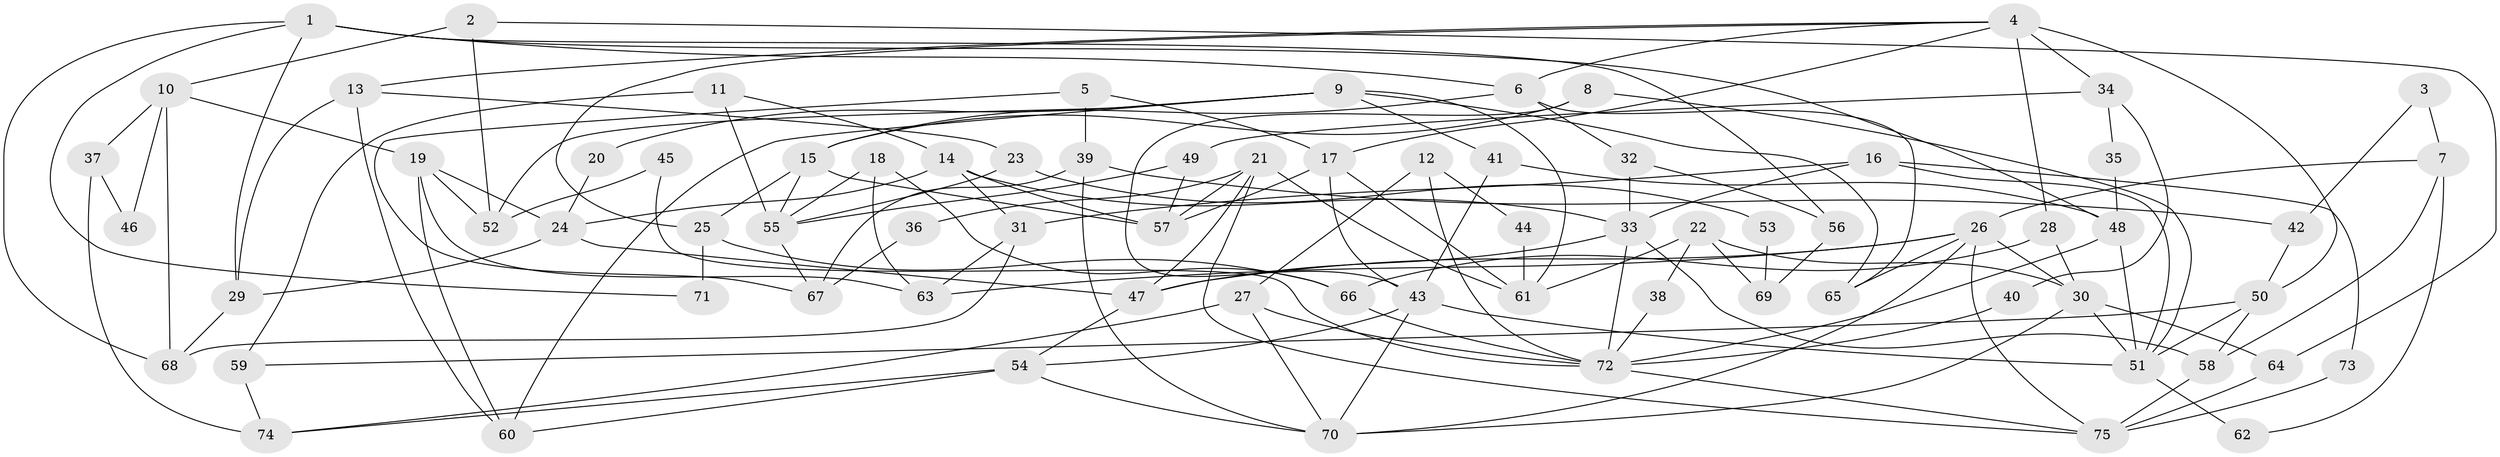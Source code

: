 // Generated by graph-tools (version 1.1) at 2025/36/03/09/25 02:36:07]
// undirected, 75 vertices, 150 edges
graph export_dot {
graph [start="1"]
  node [color=gray90,style=filled];
  1;
  2;
  3;
  4;
  5;
  6;
  7;
  8;
  9;
  10;
  11;
  12;
  13;
  14;
  15;
  16;
  17;
  18;
  19;
  20;
  21;
  22;
  23;
  24;
  25;
  26;
  27;
  28;
  29;
  30;
  31;
  32;
  33;
  34;
  35;
  36;
  37;
  38;
  39;
  40;
  41;
  42;
  43;
  44;
  45;
  46;
  47;
  48;
  49;
  50;
  51;
  52;
  53;
  54;
  55;
  56;
  57;
  58;
  59;
  60;
  61;
  62;
  63;
  64;
  65;
  66;
  67;
  68;
  69;
  70;
  71;
  72;
  73;
  74;
  75;
  1 -- 48;
  1 -- 68;
  1 -- 6;
  1 -- 29;
  1 -- 56;
  1 -- 71;
  2 -- 10;
  2 -- 64;
  2 -- 52;
  3 -- 7;
  3 -- 42;
  4 -- 17;
  4 -- 50;
  4 -- 6;
  4 -- 13;
  4 -- 25;
  4 -- 28;
  4 -- 34;
  5 -- 17;
  5 -- 39;
  5 -- 67;
  6 -- 15;
  6 -- 32;
  6 -- 65;
  7 -- 58;
  7 -- 26;
  7 -- 62;
  8 -- 15;
  8 -- 43;
  8 -- 51;
  9 -- 60;
  9 -- 65;
  9 -- 20;
  9 -- 41;
  9 -- 52;
  9 -- 61;
  10 -- 68;
  10 -- 19;
  10 -- 37;
  10 -- 46;
  11 -- 55;
  11 -- 14;
  11 -- 59;
  12 -- 72;
  12 -- 27;
  12 -- 44;
  13 -- 60;
  13 -- 23;
  13 -- 29;
  14 -- 31;
  14 -- 24;
  14 -- 33;
  14 -- 57;
  15 -- 57;
  15 -- 25;
  15 -- 55;
  16 -- 33;
  16 -- 51;
  16 -- 31;
  16 -- 73;
  17 -- 57;
  17 -- 43;
  17 -- 61;
  18 -- 63;
  18 -- 66;
  18 -- 55;
  19 -- 24;
  19 -- 52;
  19 -- 60;
  19 -- 63;
  20 -- 24;
  21 -- 75;
  21 -- 61;
  21 -- 36;
  21 -- 47;
  21 -- 57;
  22 -- 30;
  22 -- 61;
  22 -- 38;
  22 -- 69;
  23 -- 55;
  23 -- 53;
  24 -- 47;
  24 -- 29;
  25 -- 66;
  25 -- 71;
  26 -- 30;
  26 -- 70;
  26 -- 47;
  26 -- 63;
  26 -- 65;
  26 -- 75;
  27 -- 72;
  27 -- 74;
  27 -- 70;
  28 -- 66;
  28 -- 30;
  29 -- 68;
  30 -- 51;
  30 -- 64;
  30 -- 70;
  31 -- 63;
  31 -- 68;
  32 -- 33;
  32 -- 56;
  33 -- 47;
  33 -- 58;
  33 -- 72;
  34 -- 49;
  34 -- 35;
  34 -- 40;
  35 -- 48;
  36 -- 67;
  37 -- 74;
  37 -- 46;
  38 -- 72;
  39 -- 70;
  39 -- 67;
  39 -- 42;
  40 -- 72;
  41 -- 43;
  41 -- 48;
  42 -- 50;
  43 -- 70;
  43 -- 54;
  43 -- 51;
  44 -- 61;
  45 -- 72;
  45 -- 52;
  47 -- 54;
  48 -- 51;
  48 -- 72;
  49 -- 55;
  49 -- 57;
  50 -- 51;
  50 -- 58;
  50 -- 59;
  51 -- 62;
  53 -- 69;
  54 -- 70;
  54 -- 60;
  54 -- 74;
  55 -- 67;
  56 -- 69;
  58 -- 75;
  59 -- 74;
  64 -- 75;
  66 -- 72;
  72 -- 75;
  73 -- 75;
}
